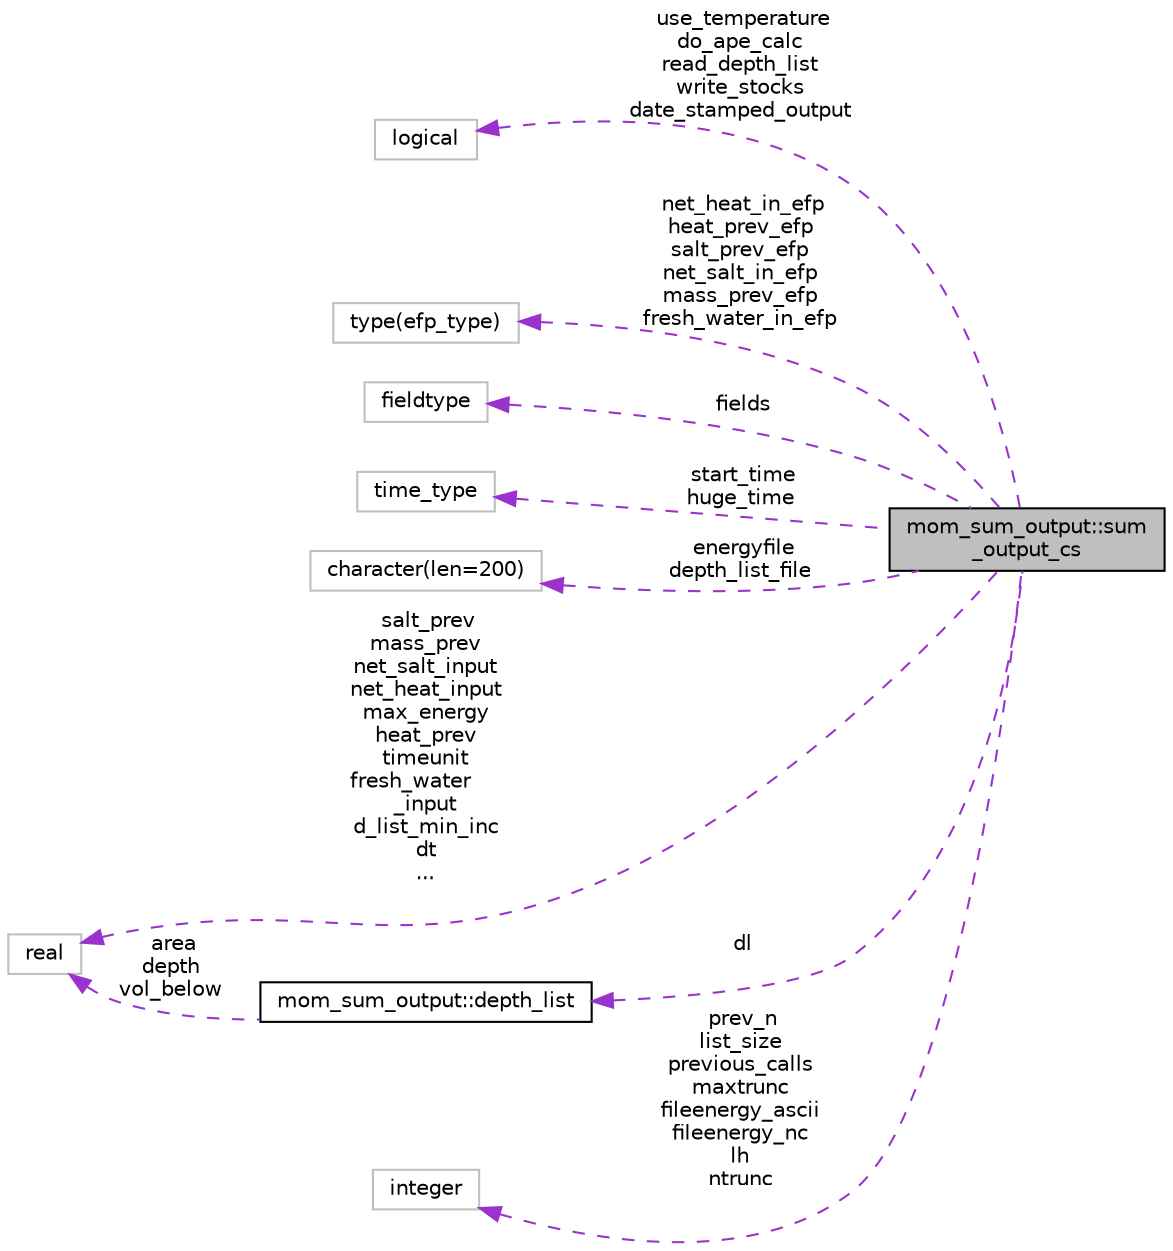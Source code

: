 digraph "mom_sum_output::sum_output_cs"
{
 // INTERACTIVE_SVG=YES
  edge [fontname="Helvetica",fontsize="10",labelfontname="Helvetica",labelfontsize="10"];
  node [fontname="Helvetica",fontsize="10",shape=record];
  rankdir="LR";
  Node1 [label="mom_sum_output::sum\l_output_cs",height=0.2,width=0.4,color="black", fillcolor="grey75", style="filled", fontcolor="black"];
  Node2 -> Node1 [dir="back",color="darkorchid3",fontsize="10",style="dashed",label=" use_temperature\ndo_ape_calc\nread_depth_list\nwrite_stocks\ndate_stamped_output" ,fontname="Helvetica"];
  Node2 [label="logical",height=0.2,width=0.4,color="grey75", fillcolor="white", style="filled"];
  Node3 -> Node1 [dir="back",color="darkorchid3",fontsize="10",style="dashed",label=" net_heat_in_efp\nheat_prev_efp\nsalt_prev_efp\nnet_salt_in_efp\nmass_prev_efp\nfresh_water_in_efp" ,fontname="Helvetica"];
  Node3 [label="type(efp_type)",height=0.2,width=0.4,color="grey75", fillcolor="white", style="filled"];
  Node4 -> Node1 [dir="back",color="darkorchid3",fontsize="10",style="dashed",label=" fields" ,fontname="Helvetica"];
  Node4 [label="fieldtype",height=0.2,width=0.4,color="grey75", fillcolor="white", style="filled"];
  Node5 -> Node1 [dir="back",color="darkorchid3",fontsize="10",style="dashed",label=" start_time\nhuge_time" ,fontname="Helvetica"];
  Node5 [label="time_type",height=0.2,width=0.4,color="grey75", fillcolor="white", style="filled"];
  Node6 -> Node1 [dir="back",color="darkorchid3",fontsize="10",style="dashed",label=" energyfile\ndepth_list_file" ,fontname="Helvetica"];
  Node6 [label="character(len=200)",height=0.2,width=0.4,color="grey75", fillcolor="white", style="filled"];
  Node7 -> Node1 [dir="back",color="darkorchid3",fontsize="10",style="dashed",label=" dl" ,fontname="Helvetica"];
  Node7 [label="mom_sum_output::depth_list",height=0.2,width=0.4,color="black", fillcolor="white", style="filled",URL="$structmom__sum__output_1_1depth__list.html"];
  Node8 -> Node7 [dir="back",color="darkorchid3",fontsize="10",style="dashed",label=" area\ndepth\nvol_below" ,fontname="Helvetica"];
  Node8 [label="real",height=0.2,width=0.4,color="grey75", fillcolor="white", style="filled"];
  Node8 -> Node1 [dir="back",color="darkorchid3",fontsize="10",style="dashed",label=" salt_prev\nmass_prev\nnet_salt_input\nnet_heat_input\nmax_energy\nheat_prev\ntimeunit\nfresh_water\l_input\nd_list_min_inc\ndt\n..." ,fontname="Helvetica"];
  Node9 -> Node1 [dir="back",color="darkorchid3",fontsize="10",style="dashed",label=" prev_n\nlist_size\nprevious_calls\nmaxtrunc\nfileenergy_ascii\nfileenergy_nc\nlh\nntrunc" ,fontname="Helvetica"];
  Node9 [label="integer",height=0.2,width=0.4,color="grey75", fillcolor="white", style="filled"];
}
